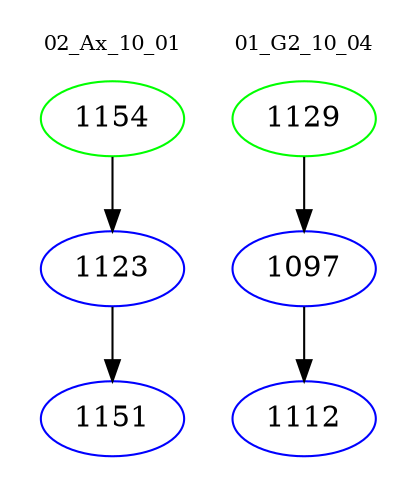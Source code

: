 digraph{
subgraph cluster_0 {
color = white
label = "02_Ax_10_01";
fontsize=10;
T0_1154 [label="1154", color="green"]
T0_1154 -> T0_1123 [color="black"]
T0_1123 [label="1123", color="blue"]
T0_1123 -> T0_1151 [color="black"]
T0_1151 [label="1151", color="blue"]
}
subgraph cluster_1 {
color = white
label = "01_G2_10_04";
fontsize=10;
T1_1129 [label="1129", color="green"]
T1_1129 -> T1_1097 [color="black"]
T1_1097 [label="1097", color="blue"]
T1_1097 -> T1_1112 [color="black"]
T1_1112 [label="1112", color="blue"]
}
}
